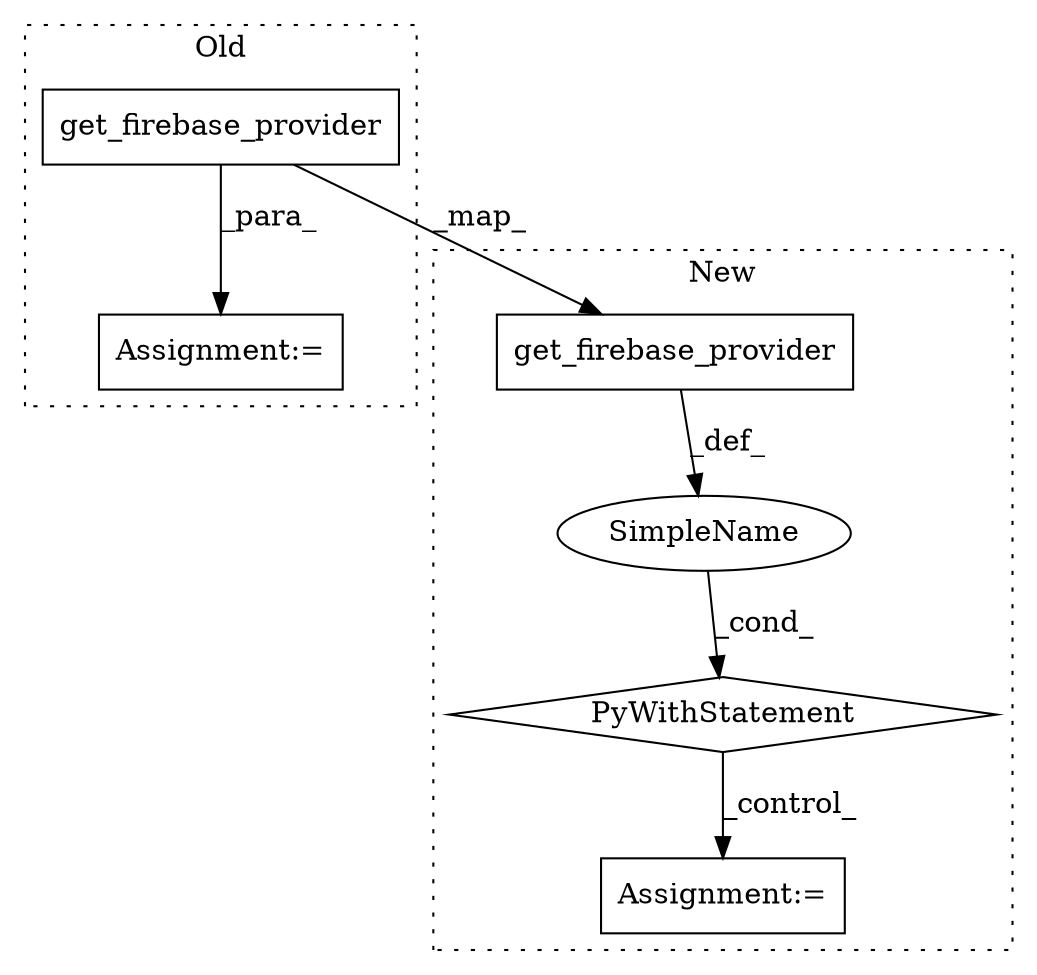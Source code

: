 digraph G {
subgraph cluster0 {
1 [label="get_firebase_provider" a="32" s="2618,2658" l="22,1" shape="box"];
6 [label="Assignment:=" a="7" s="2612" l="1" shape="box"];
label = "Old";
style="dotted";
}
subgraph cluster1 {
2 [label="get_firebase_provider" a="32" s="2713,2753" l="22,1" shape="box"];
3 [label="PyWithStatement" a="104" s="2698,2754" l="10,2" shape="diamond"];
4 [label="SimpleName" a="42" s="" l="" shape="ellipse"];
5 [label="Assignment:=" a="7" s="2768" l="2" shape="box"];
label = "New";
style="dotted";
}
1 -> 2 [label="_map_"];
1 -> 6 [label="_para_"];
2 -> 4 [label="_def_"];
3 -> 5 [label="_control_"];
4 -> 3 [label="_cond_"];
}